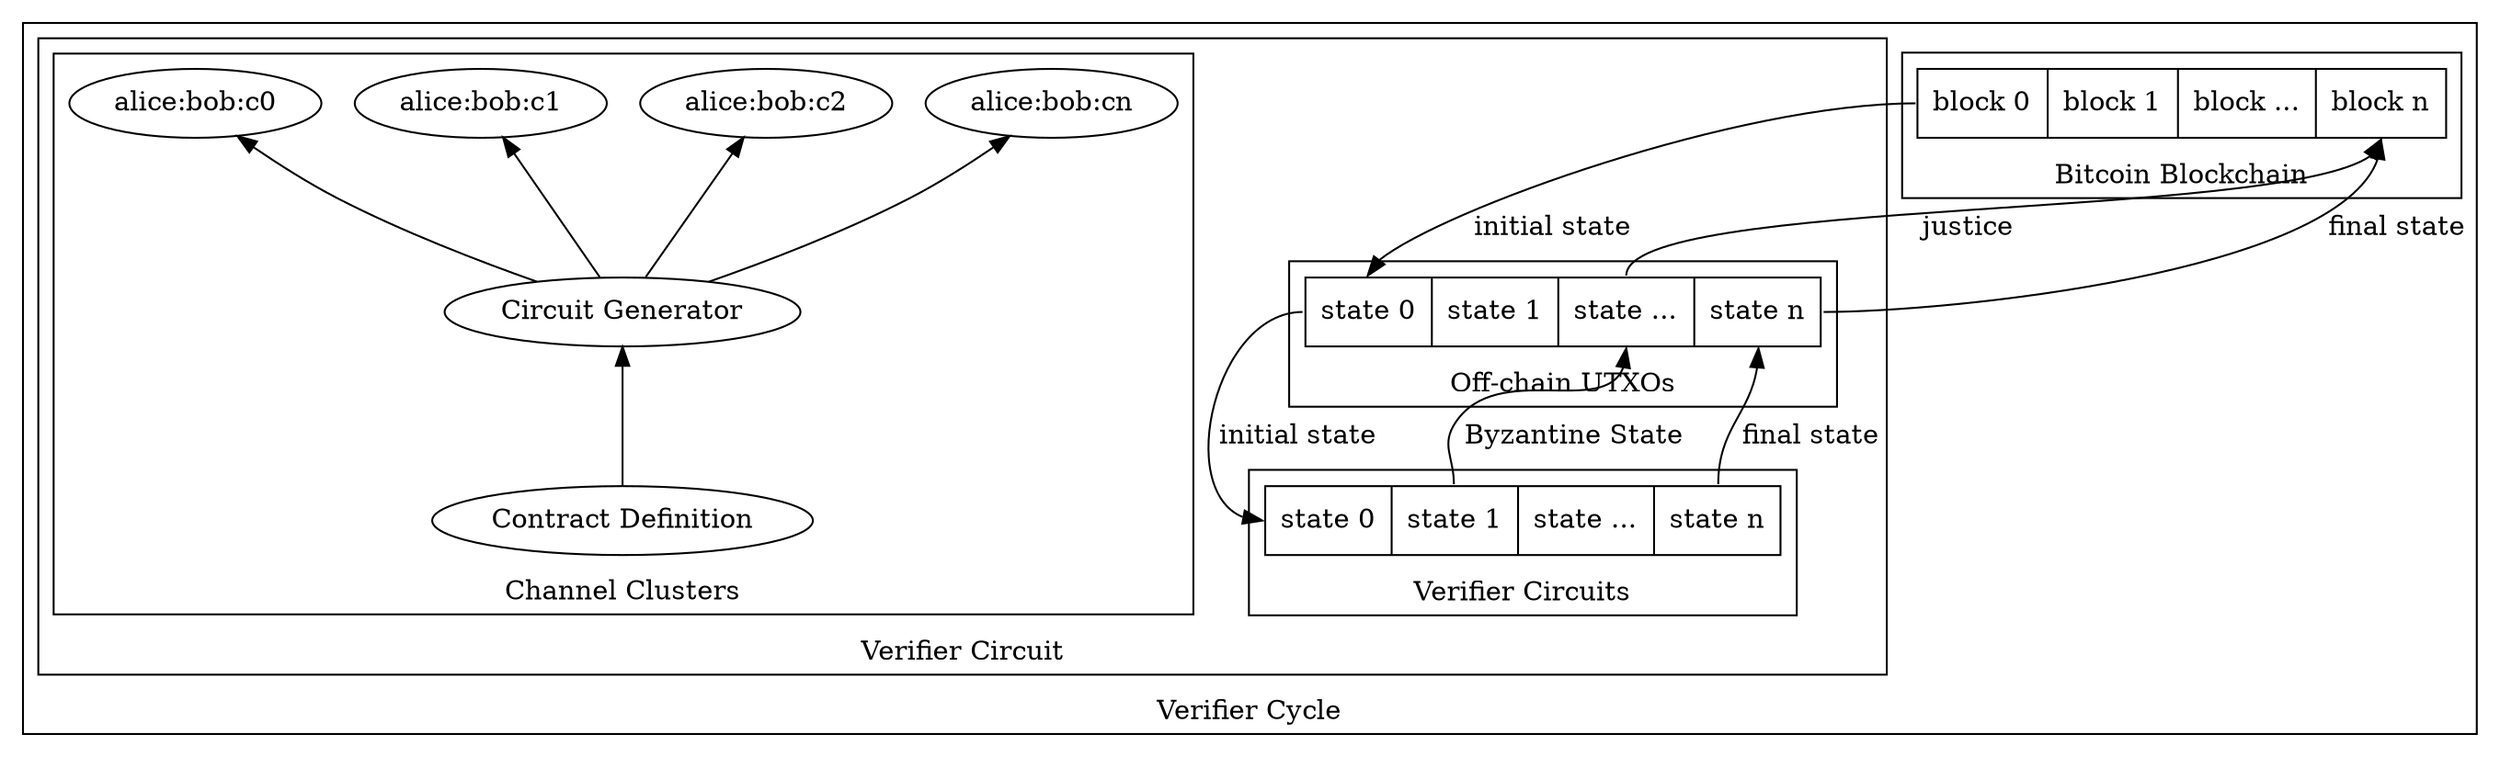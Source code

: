 digraph FabricDesignOverview {
  rankdir = BT

  subgraph cluster_network {
    label = "Verifier Cycle"

    subgraph cluster_bitcoin {
      label = "Bitcoin Blockchain"
      node [shape=record]
      blockchain [label="<b0> block 0 | <b1> block 1 | <bs> block ... | <bn> block n"]
    }

    subgraph cluster_circuits {
      label = "Verifier Circuit"

      subgraph cluster_lightning {
        label = "Off-chain UTXOs"
        node [shape=record]
        state [label="<l0> state 0 | <l1> state 1 | <ls> state ... | <ln> state n"]
      }

      subgraph cluster_fabric {
        label = "Verifier Circuits"
        node [shape=record]
        fabric [label="<v0> state 0 | <v1> state 1 | <vs> state ... | <vn> state n"]
      }
  
      subgraph cluster_channels {
        label = "Channel Clusters"

        "Contract Definition" ->
        "Circuit Generator" ->{
          "alice:bob:c0"
          "alice:bob:c1"
          "alice:bob:c2"
          "alice:bob:cn"
        }
      }
    }

    blockchain:b0 -> state:l0 -> fabric:v0 [label = " initial state"]
    fabric:v1 -> state:ls [label = " Byzantine State"]
    state:ls -> blockchain:bn [label = " justice"]
    fabric:vn -> state:ln -> blockchain:bn [label = " final state"]
  }
}
